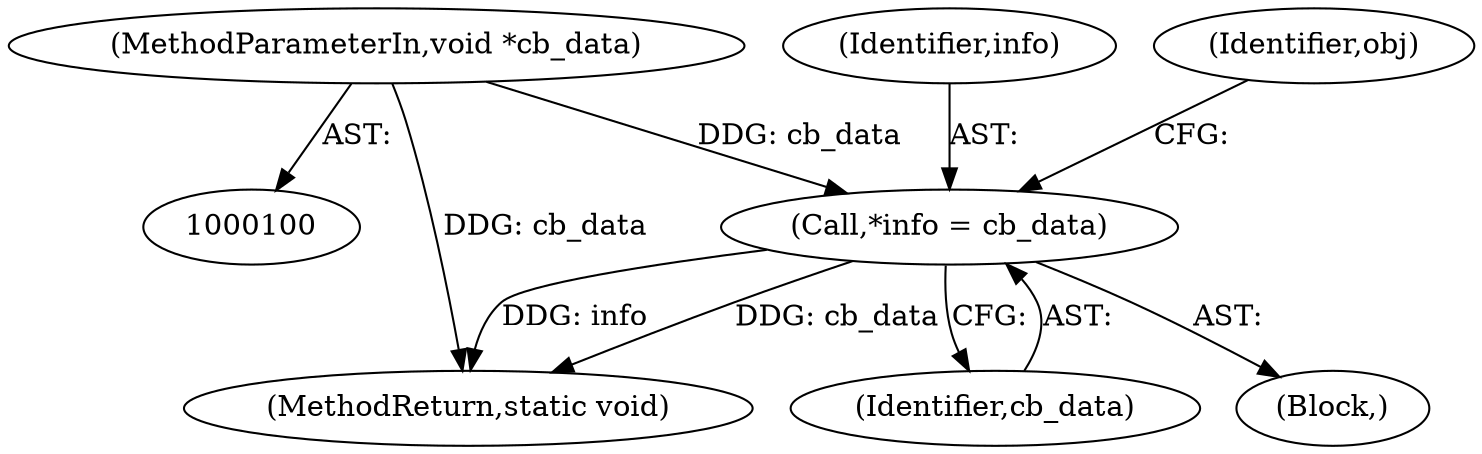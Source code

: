 digraph "0_git_de1e67d0703894cb6ea782e36abb63976ab07e60_1@pointer" {
"1000106" [label="(Call,*info = cb_data)"];
"1000103" [label="(MethodParameterIn,void *cb_data)"];
"1000152" [label="(MethodReturn,static void)"];
"1000106" [label="(Call,*info = cb_data)"];
"1000108" [label="(Identifier,cb_data)"];
"1000107" [label="(Identifier,info)"];
"1000113" [label="(Identifier,obj)"];
"1000103" [label="(MethodParameterIn,void *cb_data)"];
"1000104" [label="(Block,)"];
"1000106" -> "1000104"  [label="AST: "];
"1000106" -> "1000108"  [label="CFG: "];
"1000107" -> "1000106"  [label="AST: "];
"1000108" -> "1000106"  [label="AST: "];
"1000113" -> "1000106"  [label="CFG: "];
"1000106" -> "1000152"  [label="DDG: cb_data"];
"1000106" -> "1000152"  [label="DDG: info"];
"1000103" -> "1000106"  [label="DDG: cb_data"];
"1000103" -> "1000100"  [label="AST: "];
"1000103" -> "1000152"  [label="DDG: cb_data"];
}

